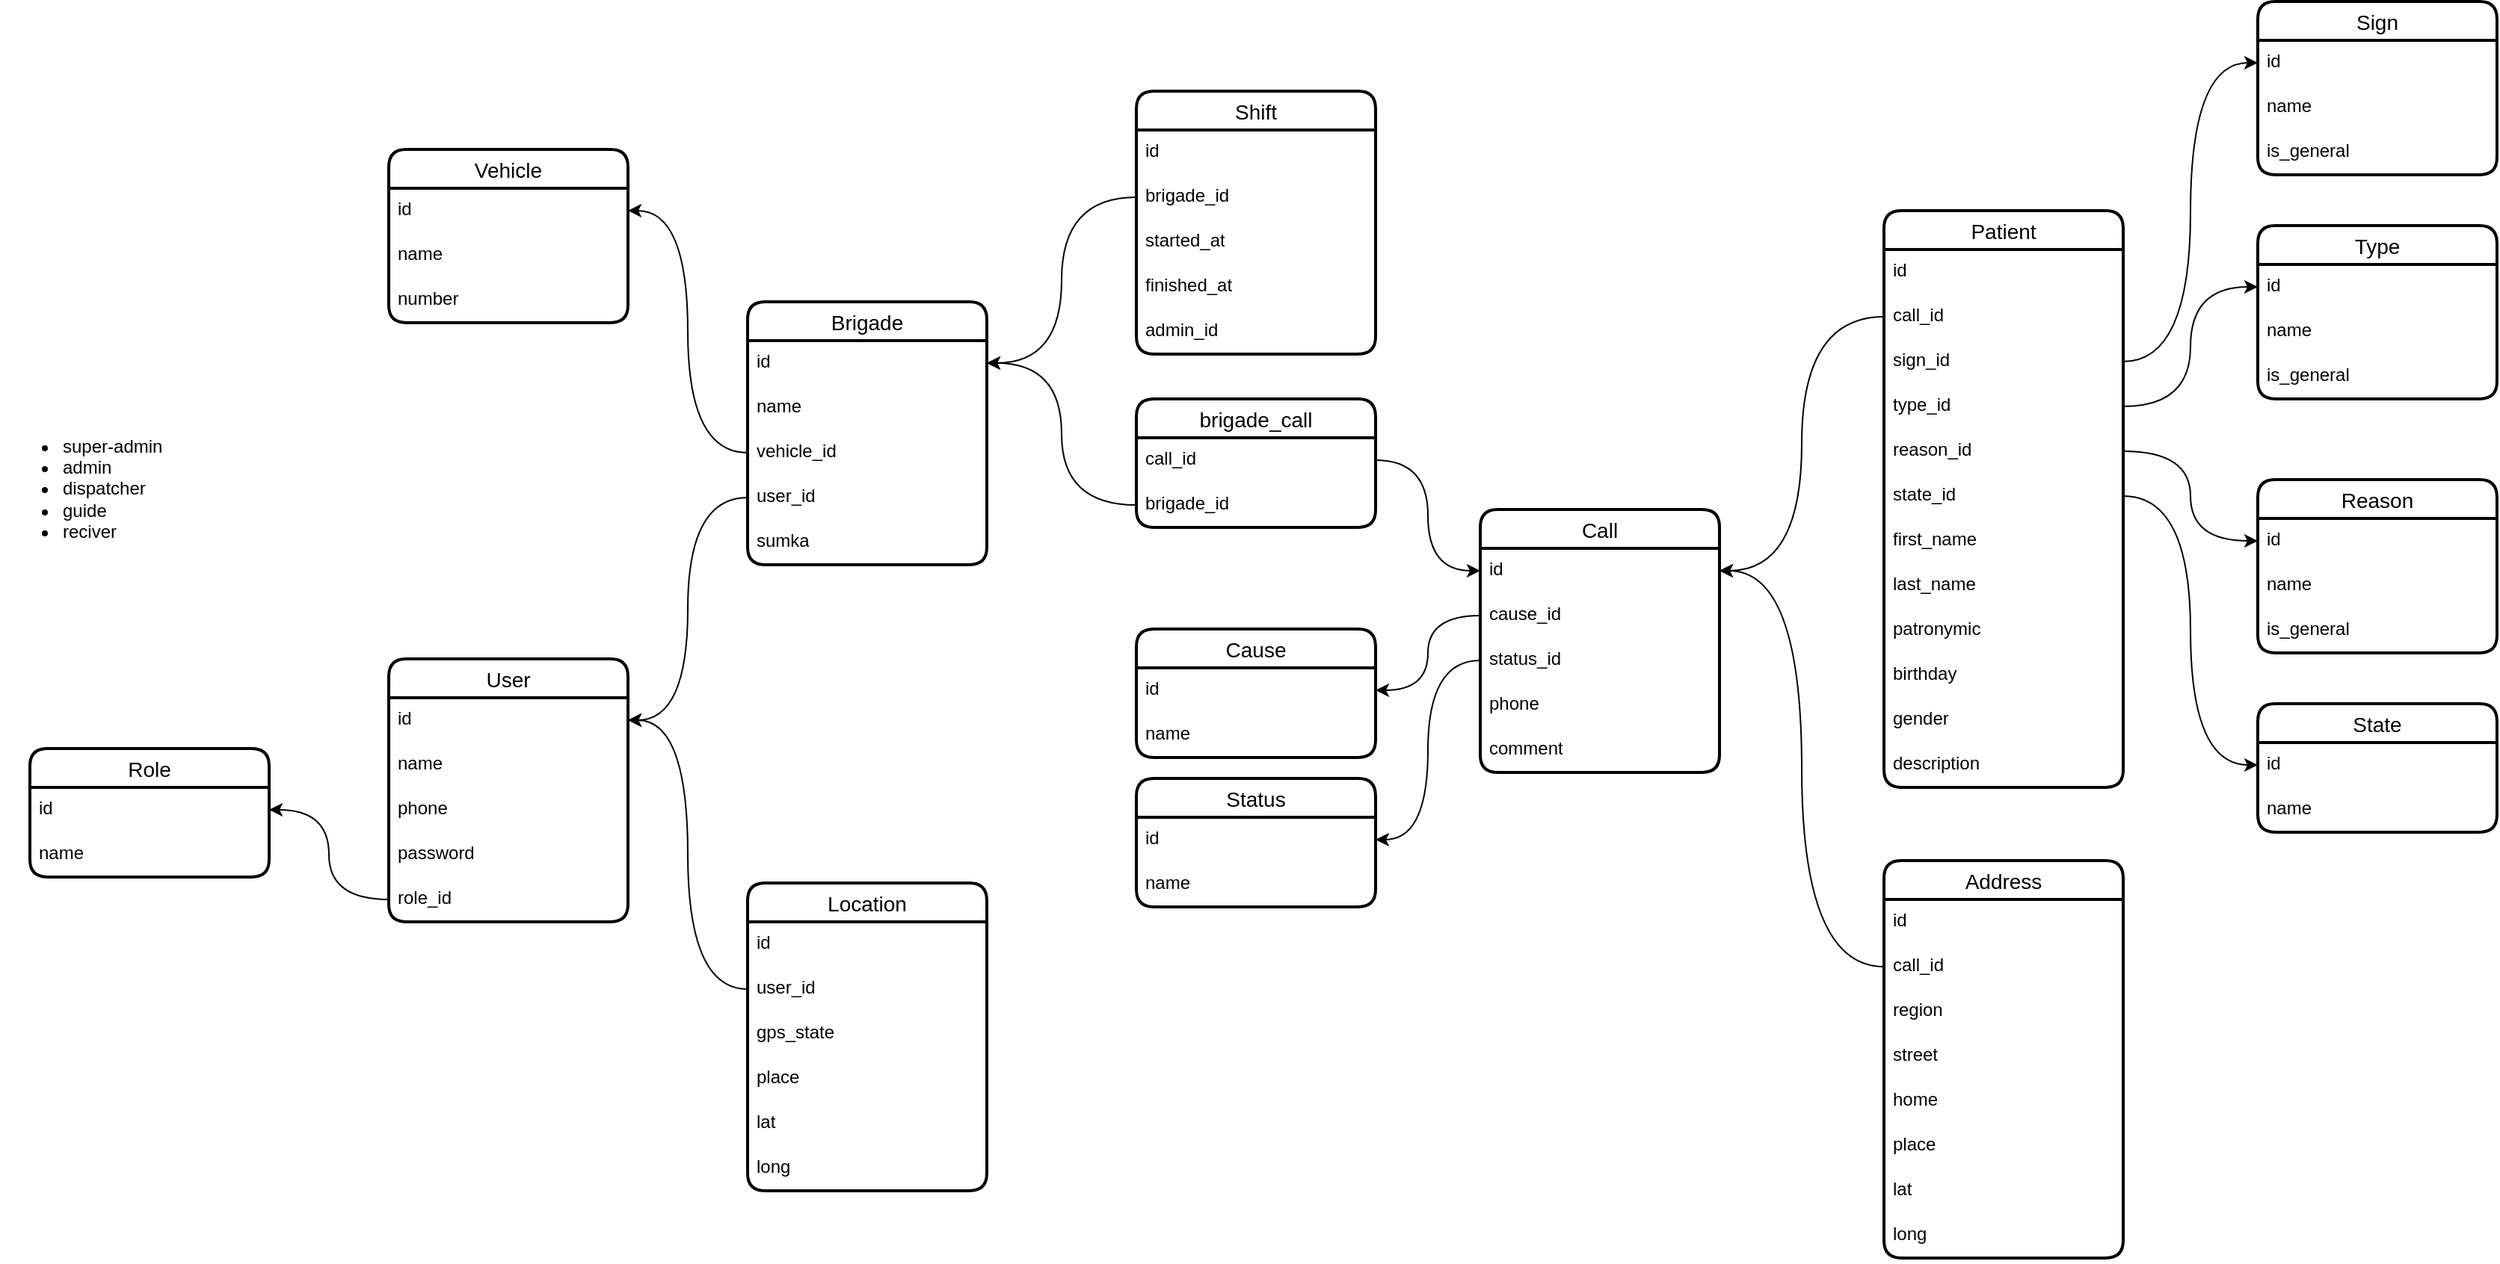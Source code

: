 <mxfile version="21.7.2" type="github">
  <diagram name="Страница — 1" id="SGLlazU0XJNtwitpSM4t">
    <mxGraphModel dx="2716" dy="-613" grid="1" gridSize="10" guides="1" tooltips="1" connect="1" arrows="1" fold="1" page="1" pageScale="1" pageWidth="827" pageHeight="1169" math="0" shadow="0">
      <root>
        <mxCell id="0" />
        <mxCell id="1" parent="0" />
        <mxCell id="8ZDZ_acQFcapdmBeT9qq-1" value="User" style="swimlane;fontStyle=0;childLayout=stackLayout;horizontal=1;startSize=26;horizontalStack=0;resizeParent=1;resizeParentMax=0;resizeLast=0;collapsible=1;marginBottom=0;align=center;fontSize=14;strokeWidth=2;rounded=1;shadow=0;glass=0;swimlaneLine=1;" parent="1" vertex="1">
          <mxGeometry x="-1010" y="1810" width="160" height="176" as="geometry" />
        </mxCell>
        <mxCell id="8ZDZ_acQFcapdmBeT9qq-2" value="id" style="text;strokeColor=none;fillColor=none;spacingLeft=4;spacingRight=4;overflow=hidden;rotatable=0;points=[[0,0.5],[1,0.5]];portConstraint=eastwest;fontSize=12;whiteSpace=wrap;html=1;" parent="8ZDZ_acQFcapdmBeT9qq-1" vertex="1">
          <mxGeometry y="26" width="160" height="30" as="geometry" />
        </mxCell>
        <mxCell id="8ZDZ_acQFcapdmBeT9qq-3" value="name" style="text;strokeColor=none;fillColor=none;spacingLeft=4;spacingRight=4;overflow=hidden;rotatable=0;points=[[0,0.5],[1,0.5]];portConstraint=eastwest;fontSize=12;whiteSpace=wrap;html=1;" parent="8ZDZ_acQFcapdmBeT9qq-1" vertex="1">
          <mxGeometry y="56" width="160" height="30" as="geometry" />
        </mxCell>
        <mxCell id="8ZDZ_acQFcapdmBeT9qq-4" value="phone" style="text;strokeColor=none;fillColor=none;spacingLeft=4;spacingRight=4;overflow=hidden;rotatable=0;points=[[0,0.5],[1,0.5]];portConstraint=eastwest;fontSize=12;whiteSpace=wrap;html=1;" parent="8ZDZ_acQFcapdmBeT9qq-1" vertex="1">
          <mxGeometry y="86" width="160" height="30" as="geometry" />
        </mxCell>
        <mxCell id="8ZDZ_acQFcapdmBeT9qq-5" value="password" style="text;strokeColor=none;fillColor=none;spacingLeft=4;spacingRight=4;overflow=hidden;rotatable=0;points=[[0,0.5],[1,0.5]];portConstraint=eastwest;fontSize=12;whiteSpace=wrap;html=1;" parent="8ZDZ_acQFcapdmBeT9qq-1" vertex="1">
          <mxGeometry y="116" width="160" height="30" as="geometry" />
        </mxCell>
        <mxCell id="8ZDZ_acQFcapdmBeT9qq-6" value="role_id" style="text;strokeColor=none;fillColor=none;spacingLeft=4;spacingRight=4;overflow=hidden;rotatable=0;points=[[0,0.5],[1,0.5]];portConstraint=eastwest;fontSize=12;whiteSpace=wrap;html=1;" parent="8ZDZ_acQFcapdmBeT9qq-1" vertex="1">
          <mxGeometry y="146" width="160" height="30" as="geometry" />
        </mxCell>
        <mxCell id="8ZDZ_acQFcapdmBeT9qq-7" value="Role" style="swimlane;fontStyle=0;childLayout=stackLayout;horizontal=1;startSize=26;horizontalStack=0;resizeParent=1;resizeParentMax=0;resizeLast=0;collapsible=1;marginBottom=0;align=center;fontSize=14;strokeWidth=2;rounded=1;shadow=0;glass=0;swimlaneLine=1;" parent="1" vertex="1">
          <mxGeometry x="-1250" y="1870" width="160" height="86" as="geometry" />
        </mxCell>
        <mxCell id="8ZDZ_acQFcapdmBeT9qq-8" value="id" style="text;strokeColor=none;fillColor=none;spacingLeft=4;spacingRight=4;overflow=hidden;rotatable=0;points=[[0,0.5],[1,0.5]];portConstraint=eastwest;fontSize=12;whiteSpace=wrap;html=1;" parent="8ZDZ_acQFcapdmBeT9qq-7" vertex="1">
          <mxGeometry y="26" width="160" height="30" as="geometry" />
        </mxCell>
        <mxCell id="8ZDZ_acQFcapdmBeT9qq-9" value="name" style="text;strokeColor=none;fillColor=none;spacingLeft=4;spacingRight=4;overflow=hidden;rotatable=0;points=[[0,0.5],[1,0.5]];portConstraint=eastwest;fontSize=12;whiteSpace=wrap;html=1;" parent="8ZDZ_acQFcapdmBeT9qq-7" vertex="1">
          <mxGeometry y="56" width="160" height="30" as="geometry" />
        </mxCell>
        <mxCell id="8ZDZ_acQFcapdmBeT9qq-10" style="edgeStyle=orthogonalEdgeStyle;rounded=0;orthogonalLoop=1;jettySize=auto;html=1;entryX=1;entryY=0.5;entryDx=0;entryDy=0;curved=1;" parent="1" source="8ZDZ_acQFcapdmBeT9qq-6" target="8ZDZ_acQFcapdmBeT9qq-8" edge="1">
          <mxGeometry relative="1" as="geometry" />
        </mxCell>
        <mxCell id="8ZDZ_acQFcapdmBeT9qq-11" value="Call" style="swimlane;fontStyle=0;childLayout=stackLayout;horizontal=1;startSize=26;horizontalStack=0;resizeParent=1;resizeParentMax=0;resizeLast=0;collapsible=1;marginBottom=0;align=center;fontSize=14;strokeWidth=2;rounded=1;shadow=0;glass=0;swimlaneLine=1;" parent="1" vertex="1">
          <mxGeometry x="-280" y="1710" width="160" height="176" as="geometry" />
        </mxCell>
        <mxCell id="8ZDZ_acQFcapdmBeT9qq-12" value="id" style="text;strokeColor=none;fillColor=none;spacingLeft=4;spacingRight=4;overflow=hidden;rotatable=0;points=[[0,0.5],[1,0.5]];portConstraint=eastwest;fontSize=12;whiteSpace=wrap;html=1;" parent="8ZDZ_acQFcapdmBeT9qq-11" vertex="1">
          <mxGeometry y="26" width="160" height="30" as="geometry" />
        </mxCell>
        <mxCell id="8ZDZ_acQFcapdmBeT9qq-16" value="cause_id" style="text;strokeColor=none;fillColor=none;spacingLeft=4;spacingRight=4;overflow=hidden;rotatable=0;points=[[0,0.5],[1,0.5]];portConstraint=eastwest;fontSize=12;whiteSpace=wrap;html=1;" parent="8ZDZ_acQFcapdmBeT9qq-11" vertex="1">
          <mxGeometry y="56" width="160" height="30" as="geometry" />
        </mxCell>
        <mxCell id="8ZDZ_acQFcapdmBeT9qq-13" value="status_id" style="text;strokeColor=none;fillColor=none;spacingLeft=4;spacingRight=4;overflow=hidden;rotatable=0;points=[[0,0.5],[1,0.5]];portConstraint=eastwest;fontSize=12;whiteSpace=wrap;html=1;" parent="8ZDZ_acQFcapdmBeT9qq-11" vertex="1">
          <mxGeometry y="86" width="160" height="30" as="geometry" />
        </mxCell>
        <mxCell id="8ZDZ_acQFcapdmBeT9qq-14" value="phone" style="text;strokeColor=none;fillColor=none;spacingLeft=4;spacingRight=4;overflow=hidden;rotatable=0;points=[[0,0.5],[1,0.5]];portConstraint=eastwest;fontSize=12;whiteSpace=wrap;html=1;" parent="8ZDZ_acQFcapdmBeT9qq-11" vertex="1">
          <mxGeometry y="116" width="160" height="30" as="geometry" />
        </mxCell>
        <mxCell id="8ZDZ_acQFcapdmBeT9qq-15" value="comment" style="text;strokeColor=none;fillColor=none;spacingLeft=4;spacingRight=4;overflow=hidden;rotatable=0;points=[[0,0.5],[1,0.5]];portConstraint=eastwest;fontSize=12;whiteSpace=wrap;html=1;" parent="8ZDZ_acQFcapdmBeT9qq-11" vertex="1">
          <mxGeometry y="146" width="160" height="30" as="geometry" />
        </mxCell>
        <mxCell id="8ZDZ_acQFcapdmBeT9qq-17" value="Cause" style="swimlane;fontStyle=0;childLayout=stackLayout;horizontal=1;startSize=26;horizontalStack=0;resizeParent=1;resizeParentMax=0;resizeLast=0;collapsible=1;marginBottom=0;align=center;fontSize=14;strokeWidth=2;rounded=1;shadow=0;glass=0;swimlaneLine=1;" parent="1" vertex="1">
          <mxGeometry x="-510" y="1790" width="160" height="86" as="geometry" />
        </mxCell>
        <mxCell id="8ZDZ_acQFcapdmBeT9qq-18" value="id" style="text;strokeColor=none;fillColor=none;spacingLeft=4;spacingRight=4;overflow=hidden;rotatable=0;points=[[0,0.5],[1,0.5]];portConstraint=eastwest;fontSize=12;whiteSpace=wrap;html=1;" parent="8ZDZ_acQFcapdmBeT9qq-17" vertex="1">
          <mxGeometry y="26" width="160" height="30" as="geometry" />
        </mxCell>
        <mxCell id="8ZDZ_acQFcapdmBeT9qq-19" value="name" style="text;strokeColor=none;fillColor=none;spacingLeft=4;spacingRight=4;overflow=hidden;rotatable=0;points=[[0,0.5],[1,0.5]];portConstraint=eastwest;fontSize=12;whiteSpace=wrap;html=1;" parent="8ZDZ_acQFcapdmBeT9qq-17" vertex="1">
          <mxGeometry y="56" width="160" height="30" as="geometry" />
        </mxCell>
        <mxCell id="8ZDZ_acQFcapdmBeT9qq-23" style="edgeStyle=orthogonalEdgeStyle;rounded=0;orthogonalLoop=1;jettySize=auto;html=1;entryX=1;entryY=0.5;entryDx=0;entryDy=0;curved=1;" parent="1" source="8ZDZ_acQFcapdmBeT9qq-16" target="8ZDZ_acQFcapdmBeT9qq-18" edge="1">
          <mxGeometry relative="1" as="geometry" />
        </mxCell>
        <mxCell id="8ZDZ_acQFcapdmBeT9qq-24" value="Patient" style="swimlane;fontStyle=0;childLayout=stackLayout;horizontal=1;startSize=26;horizontalStack=0;resizeParent=1;resizeParentMax=0;resizeLast=0;collapsible=1;marginBottom=0;align=center;fontSize=14;strokeWidth=2;rounded=1;shadow=0;glass=0;swimlaneLine=1;" parent="1" vertex="1">
          <mxGeometry x="-10" y="1510" width="160" height="386" as="geometry" />
        </mxCell>
        <mxCell id="8ZDZ_acQFcapdmBeT9qq-25" value="id" style="text;strokeColor=none;fillColor=none;spacingLeft=4;spacingRight=4;overflow=hidden;rotatable=0;points=[[0,0.5],[1,0.5]];portConstraint=eastwest;fontSize=12;whiteSpace=wrap;html=1;" parent="8ZDZ_acQFcapdmBeT9qq-24" vertex="1">
          <mxGeometry y="26" width="160" height="30" as="geometry" />
        </mxCell>
        <mxCell id="8ZDZ_acQFcapdmBeT9qq-26" value="call_id" style="text;strokeColor=none;fillColor=none;spacingLeft=4;spacingRight=4;overflow=hidden;rotatable=0;points=[[0,0.5],[1,0.5]];portConstraint=eastwest;fontSize=12;whiteSpace=wrap;html=1;" parent="8ZDZ_acQFcapdmBeT9qq-24" vertex="1">
          <mxGeometry y="56" width="160" height="30" as="geometry" />
        </mxCell>
        <mxCell id="8ZDZ_acQFcapdmBeT9qq-53" value="sign_id" style="text;strokeColor=none;fillColor=none;spacingLeft=4;spacingRight=4;overflow=hidden;rotatable=0;points=[[0,0.5],[1,0.5]];portConstraint=eastwest;fontSize=12;whiteSpace=wrap;html=1;" parent="8ZDZ_acQFcapdmBeT9qq-24" vertex="1">
          <mxGeometry y="86" width="160" height="30" as="geometry" />
        </mxCell>
        <mxCell id="8ZDZ_acQFcapdmBeT9qq-54" value="type_id" style="text;strokeColor=none;fillColor=none;spacingLeft=4;spacingRight=4;overflow=hidden;rotatable=0;points=[[0,0.5],[1,0.5]];portConstraint=eastwest;fontSize=12;whiteSpace=wrap;html=1;" parent="8ZDZ_acQFcapdmBeT9qq-24" vertex="1">
          <mxGeometry y="116" width="160" height="30" as="geometry" />
        </mxCell>
        <mxCell id="QOrAUv4INDOSFVqWjOK6-7" value="reason_id" style="text;strokeColor=none;fillColor=none;spacingLeft=4;spacingRight=4;overflow=hidden;rotatable=0;points=[[0,0.5],[1,0.5]];portConstraint=eastwest;fontSize=12;whiteSpace=wrap;html=1;" parent="8ZDZ_acQFcapdmBeT9qq-24" vertex="1">
          <mxGeometry y="146" width="160" height="30" as="geometry" />
        </mxCell>
        <mxCell id="QOrAUv4INDOSFVqWjOK6-2" value="state_id" style="text;strokeColor=none;fillColor=none;spacingLeft=4;spacingRight=4;overflow=hidden;rotatable=0;points=[[0,0.5],[1,0.5]];portConstraint=eastwest;fontSize=12;whiteSpace=wrap;html=1;" parent="8ZDZ_acQFcapdmBeT9qq-24" vertex="1">
          <mxGeometry y="176" width="160" height="30" as="geometry" />
        </mxCell>
        <mxCell id="8ZDZ_acQFcapdmBeT9qq-27" value="first_name" style="text;strokeColor=none;fillColor=none;spacingLeft=4;spacingRight=4;overflow=hidden;rotatable=0;points=[[0,0.5],[1,0.5]];portConstraint=eastwest;fontSize=12;whiteSpace=wrap;html=1;" parent="8ZDZ_acQFcapdmBeT9qq-24" vertex="1">
          <mxGeometry y="206" width="160" height="30" as="geometry" />
        </mxCell>
        <mxCell id="8ZDZ_acQFcapdmBeT9qq-28" value="last_name" style="text;strokeColor=none;fillColor=none;spacingLeft=4;spacingRight=4;overflow=hidden;rotatable=0;points=[[0,0.5],[1,0.5]];portConstraint=eastwest;fontSize=12;whiteSpace=wrap;html=1;" parent="8ZDZ_acQFcapdmBeT9qq-24" vertex="1">
          <mxGeometry y="236" width="160" height="30" as="geometry" />
        </mxCell>
        <mxCell id="8ZDZ_acQFcapdmBeT9qq-29" value="patronymic" style="text;strokeColor=none;fillColor=none;spacingLeft=4;spacingRight=4;overflow=hidden;rotatable=0;points=[[0,0.5],[1,0.5]];portConstraint=eastwest;fontSize=12;whiteSpace=wrap;html=1;" parent="8ZDZ_acQFcapdmBeT9qq-24" vertex="1">
          <mxGeometry y="266" width="160" height="30" as="geometry" />
        </mxCell>
        <mxCell id="8ZDZ_acQFcapdmBeT9qq-43" value="birthday" style="text;strokeColor=none;fillColor=none;spacingLeft=4;spacingRight=4;overflow=hidden;rotatable=0;points=[[0,0.5],[1,0.5]];portConstraint=eastwest;fontSize=12;whiteSpace=wrap;html=1;" parent="8ZDZ_acQFcapdmBeT9qq-24" vertex="1">
          <mxGeometry y="296" width="160" height="30" as="geometry" />
        </mxCell>
        <mxCell id="8ZDZ_acQFcapdmBeT9qq-44" value="gender" style="text;strokeColor=none;fillColor=none;spacingLeft=4;spacingRight=4;overflow=hidden;rotatable=0;points=[[0,0.5],[1,0.5]];portConstraint=eastwest;fontSize=12;whiteSpace=wrap;html=1;" parent="8ZDZ_acQFcapdmBeT9qq-24" vertex="1">
          <mxGeometry y="326" width="160" height="30" as="geometry" />
        </mxCell>
        <mxCell id="QOrAUv4INDOSFVqWjOK6-3" value="description" style="text;strokeColor=none;fillColor=none;spacingLeft=4;spacingRight=4;overflow=hidden;rotatable=0;points=[[0,0.5],[1,0.5]];portConstraint=eastwest;fontSize=12;whiteSpace=wrap;html=1;" parent="8ZDZ_acQFcapdmBeT9qq-24" vertex="1">
          <mxGeometry y="356" width="160" height="30" as="geometry" />
        </mxCell>
        <mxCell id="8ZDZ_acQFcapdmBeT9qq-31" value="Address" style="swimlane;fontStyle=0;childLayout=stackLayout;horizontal=1;startSize=26;horizontalStack=0;resizeParent=1;resizeParentMax=0;resizeLast=0;collapsible=1;marginBottom=0;align=center;fontSize=14;strokeWidth=2;rounded=1;shadow=0;glass=0;swimlaneLine=1;" parent="1" vertex="1">
          <mxGeometry x="-10" y="1945" width="160" height="266" as="geometry" />
        </mxCell>
        <mxCell id="8ZDZ_acQFcapdmBeT9qq-32" value="id" style="text;strokeColor=none;fillColor=none;spacingLeft=4;spacingRight=4;overflow=hidden;rotatable=0;points=[[0,0.5],[1,0.5]];portConstraint=eastwest;fontSize=12;whiteSpace=wrap;html=1;" parent="8ZDZ_acQFcapdmBeT9qq-31" vertex="1">
          <mxGeometry y="26" width="160" height="30" as="geometry" />
        </mxCell>
        <mxCell id="8ZDZ_acQFcapdmBeT9qq-33" value="call_id" style="text;strokeColor=none;fillColor=none;spacingLeft=4;spacingRight=4;overflow=hidden;rotatable=0;points=[[0,0.5],[1,0.5]];portConstraint=eastwest;fontSize=12;whiteSpace=wrap;html=1;" parent="8ZDZ_acQFcapdmBeT9qq-31" vertex="1">
          <mxGeometry y="56" width="160" height="30" as="geometry" />
        </mxCell>
        <mxCell id="8ZDZ_acQFcapdmBeT9qq-36" value="region" style="text;strokeColor=none;fillColor=none;spacingLeft=4;spacingRight=4;overflow=hidden;rotatable=0;points=[[0,0.5],[1,0.5]];portConstraint=eastwest;fontSize=12;whiteSpace=wrap;html=1;" parent="8ZDZ_acQFcapdmBeT9qq-31" vertex="1">
          <mxGeometry y="86" width="160" height="30" as="geometry" />
        </mxCell>
        <mxCell id="8ZDZ_acQFcapdmBeT9qq-34" value="street" style="text;strokeColor=none;fillColor=none;spacingLeft=4;spacingRight=4;overflow=hidden;rotatable=0;points=[[0,0.5],[1,0.5]];portConstraint=eastwest;fontSize=12;whiteSpace=wrap;html=1;" parent="8ZDZ_acQFcapdmBeT9qq-31" vertex="1">
          <mxGeometry y="116" width="160" height="30" as="geometry" />
        </mxCell>
        <mxCell id="8ZDZ_acQFcapdmBeT9qq-35" value="home" style="text;strokeColor=none;fillColor=none;spacingLeft=4;spacingRight=4;overflow=hidden;rotatable=0;points=[[0,0.5],[1,0.5]];portConstraint=eastwest;fontSize=12;whiteSpace=wrap;html=1;" parent="8ZDZ_acQFcapdmBeT9qq-31" vertex="1">
          <mxGeometry y="146" width="160" height="30" as="geometry" />
        </mxCell>
        <mxCell id="Eao0XHLRb_LpuE8cEpSu-6" value="place" style="text;strokeColor=none;fillColor=none;spacingLeft=4;spacingRight=4;overflow=hidden;rotatable=0;points=[[0,0.5],[1,0.5]];portConstraint=eastwest;fontSize=12;whiteSpace=wrap;html=1;" vertex="1" parent="8ZDZ_acQFcapdmBeT9qq-31">
          <mxGeometry y="176" width="160" height="30" as="geometry" />
        </mxCell>
        <mxCell id="Eao0XHLRb_LpuE8cEpSu-4" value="lat" style="text;strokeColor=none;fillColor=none;spacingLeft=4;spacingRight=4;overflow=hidden;rotatable=0;points=[[0,0.5],[1,0.5]];portConstraint=eastwest;fontSize=12;whiteSpace=wrap;html=1;" vertex="1" parent="8ZDZ_acQFcapdmBeT9qq-31">
          <mxGeometry y="206" width="160" height="30" as="geometry" />
        </mxCell>
        <mxCell id="Eao0XHLRb_LpuE8cEpSu-5" value="long" style="text;strokeColor=none;fillColor=none;spacingLeft=4;spacingRight=4;overflow=hidden;rotatable=0;points=[[0,0.5],[1,0.5]];portConstraint=eastwest;fontSize=12;whiteSpace=wrap;html=1;" vertex="1" parent="8ZDZ_acQFcapdmBeT9qq-31">
          <mxGeometry y="236" width="160" height="30" as="geometry" />
        </mxCell>
        <mxCell id="8ZDZ_acQFcapdmBeT9qq-39" value="Status" style="swimlane;fontStyle=0;childLayout=stackLayout;horizontal=1;startSize=26;horizontalStack=0;resizeParent=1;resizeParentMax=0;resizeLast=0;collapsible=1;marginBottom=0;align=center;fontSize=14;strokeWidth=2;rounded=1;shadow=0;glass=0;swimlaneLine=1;" parent="1" vertex="1">
          <mxGeometry x="-510" y="1890" width="160" height="86" as="geometry" />
        </mxCell>
        <mxCell id="8ZDZ_acQFcapdmBeT9qq-40" value="id" style="text;strokeColor=none;fillColor=none;spacingLeft=4;spacingRight=4;overflow=hidden;rotatable=0;points=[[0,0.5],[1,0.5]];portConstraint=eastwest;fontSize=12;whiteSpace=wrap;html=1;" parent="8ZDZ_acQFcapdmBeT9qq-39" vertex="1">
          <mxGeometry y="26" width="160" height="30" as="geometry" />
        </mxCell>
        <mxCell id="8ZDZ_acQFcapdmBeT9qq-41" value="name" style="text;strokeColor=none;fillColor=none;spacingLeft=4;spacingRight=4;overflow=hidden;rotatable=0;points=[[0,0.5],[1,0.5]];portConstraint=eastwest;fontSize=12;whiteSpace=wrap;html=1;" parent="8ZDZ_acQFcapdmBeT9qq-39" vertex="1">
          <mxGeometry y="56" width="160" height="30" as="geometry" />
        </mxCell>
        <mxCell id="8ZDZ_acQFcapdmBeT9qq-42" style="edgeStyle=orthogonalEdgeStyle;rounded=0;orthogonalLoop=1;jettySize=auto;html=1;entryX=1;entryY=0.5;entryDx=0;entryDy=0;curved=1;" parent="1" source="8ZDZ_acQFcapdmBeT9qq-13" target="8ZDZ_acQFcapdmBeT9qq-40" edge="1">
          <mxGeometry relative="1" as="geometry" />
        </mxCell>
        <mxCell id="8ZDZ_acQFcapdmBeT9qq-45" style="edgeStyle=orthogonalEdgeStyle;rounded=0;orthogonalLoop=1;jettySize=auto;html=1;entryX=1;entryY=0.5;entryDx=0;entryDy=0;curved=1;" parent="1" source="8ZDZ_acQFcapdmBeT9qq-26" target="8ZDZ_acQFcapdmBeT9qq-12" edge="1">
          <mxGeometry relative="1" as="geometry" />
        </mxCell>
        <mxCell id="8ZDZ_acQFcapdmBeT9qq-46" style="edgeStyle=orthogonalEdgeStyle;rounded=0;orthogonalLoop=1;jettySize=auto;html=1;entryX=1;entryY=0.5;entryDx=0;entryDy=0;curved=1;" parent="1" source="8ZDZ_acQFcapdmBeT9qq-33" target="8ZDZ_acQFcapdmBeT9qq-12" edge="1">
          <mxGeometry relative="1" as="geometry" />
        </mxCell>
        <mxCell id="8ZDZ_acQFcapdmBeT9qq-47" value="Sign" style="swimlane;fontStyle=0;childLayout=stackLayout;horizontal=1;startSize=26;horizontalStack=0;resizeParent=1;resizeParentMax=0;resizeLast=0;collapsible=1;marginBottom=0;align=center;fontSize=14;strokeWidth=2;rounded=1;shadow=0;glass=0;swimlaneLine=1;" parent="1" vertex="1">
          <mxGeometry x="240" y="1370" width="160" height="116" as="geometry" />
        </mxCell>
        <mxCell id="8ZDZ_acQFcapdmBeT9qq-48" value="id" style="text;strokeColor=none;fillColor=none;spacingLeft=4;spacingRight=4;overflow=hidden;rotatable=0;points=[[0,0.5],[1,0.5]];portConstraint=eastwest;fontSize=12;whiteSpace=wrap;html=1;" parent="8ZDZ_acQFcapdmBeT9qq-47" vertex="1">
          <mxGeometry y="26" width="160" height="30" as="geometry" />
        </mxCell>
        <mxCell id="8ZDZ_acQFcapdmBeT9qq-49" value="name" style="text;strokeColor=none;fillColor=none;spacingLeft=4;spacingRight=4;overflow=hidden;rotatable=0;points=[[0,0.5],[1,0.5]];portConstraint=eastwest;fontSize=12;whiteSpace=wrap;html=1;" parent="8ZDZ_acQFcapdmBeT9qq-47" vertex="1">
          <mxGeometry y="56" width="160" height="30" as="geometry" />
        </mxCell>
        <mxCell id="QOrAUv4INDOSFVqWjOK6-9" value="is_general" style="text;strokeColor=none;fillColor=none;spacingLeft=4;spacingRight=4;overflow=hidden;rotatable=0;points=[[0,0.5],[1,0.5]];portConstraint=eastwest;fontSize=12;whiteSpace=wrap;html=1;" parent="8ZDZ_acQFcapdmBeT9qq-47" vertex="1">
          <mxGeometry y="86" width="160" height="30" as="geometry" />
        </mxCell>
        <mxCell id="8ZDZ_acQFcapdmBeT9qq-50" value="Type" style="swimlane;fontStyle=0;childLayout=stackLayout;horizontal=1;startSize=26;horizontalStack=0;resizeParent=1;resizeParentMax=0;resizeLast=0;collapsible=1;marginBottom=0;align=center;fontSize=14;strokeWidth=2;rounded=1;shadow=0;glass=0;swimlaneLine=1;" parent="1" vertex="1">
          <mxGeometry x="240" y="1520" width="160" height="116" as="geometry" />
        </mxCell>
        <mxCell id="8ZDZ_acQFcapdmBeT9qq-51" value="id" style="text;strokeColor=none;fillColor=none;spacingLeft=4;spacingRight=4;overflow=hidden;rotatable=0;points=[[0,0.5],[1,0.5]];portConstraint=eastwest;fontSize=12;whiteSpace=wrap;html=1;" parent="8ZDZ_acQFcapdmBeT9qq-50" vertex="1">
          <mxGeometry y="26" width="160" height="30" as="geometry" />
        </mxCell>
        <mxCell id="8ZDZ_acQFcapdmBeT9qq-52" value="name" style="text;strokeColor=none;fillColor=none;spacingLeft=4;spacingRight=4;overflow=hidden;rotatable=0;points=[[0,0.5],[1,0.5]];portConstraint=eastwest;fontSize=12;whiteSpace=wrap;html=1;" parent="8ZDZ_acQFcapdmBeT9qq-50" vertex="1">
          <mxGeometry y="56" width="160" height="30" as="geometry" />
        </mxCell>
        <mxCell id="QOrAUv4INDOSFVqWjOK6-10" value="is_general" style="text;strokeColor=none;fillColor=none;spacingLeft=4;spacingRight=4;overflow=hidden;rotatable=0;points=[[0,0.5],[1,0.5]];portConstraint=eastwest;fontSize=12;whiteSpace=wrap;html=1;" parent="8ZDZ_acQFcapdmBeT9qq-50" vertex="1">
          <mxGeometry y="86" width="160" height="30" as="geometry" />
        </mxCell>
        <mxCell id="8ZDZ_acQFcapdmBeT9qq-55" style="edgeStyle=orthogonalEdgeStyle;rounded=0;orthogonalLoop=1;jettySize=auto;html=1;entryX=0;entryY=0.5;entryDx=0;entryDy=0;curved=1;" parent="1" source="8ZDZ_acQFcapdmBeT9qq-53" target="8ZDZ_acQFcapdmBeT9qq-48" edge="1">
          <mxGeometry relative="1" as="geometry" />
        </mxCell>
        <mxCell id="8ZDZ_acQFcapdmBeT9qq-56" style="edgeStyle=orthogonalEdgeStyle;rounded=0;orthogonalLoop=1;jettySize=auto;html=1;entryX=0;entryY=0.5;entryDx=0;entryDy=0;curved=1;" parent="1" source="8ZDZ_acQFcapdmBeT9qq-54" target="8ZDZ_acQFcapdmBeT9qq-51" edge="1">
          <mxGeometry relative="1" as="geometry" />
        </mxCell>
        <mxCell id="QOrAUv4INDOSFVqWjOK6-1" value="&lt;ul&gt;&lt;li&gt;super-admin&lt;/li&gt;&lt;li&gt;admin&lt;/li&gt;&lt;li&gt;dispatcher&lt;/li&gt;&lt;li&gt;guide&lt;/li&gt;&lt;li&gt;reciver&lt;/li&gt;&lt;/ul&gt;" style="text;strokeColor=none;fillColor=none;html=1;whiteSpace=wrap;verticalAlign=middle;overflow=hidden;" parent="1" vertex="1">
          <mxGeometry x="-1270" y="1636" width="233" height="120" as="geometry" />
        </mxCell>
        <mxCell id="QOrAUv4INDOSFVqWjOK6-4" value="Reason" style="swimlane;fontStyle=0;childLayout=stackLayout;horizontal=1;startSize=26;horizontalStack=0;resizeParent=1;resizeParentMax=0;resizeLast=0;collapsible=1;marginBottom=0;align=center;fontSize=14;strokeWidth=2;rounded=1;shadow=0;glass=0;swimlaneLine=1;" parent="1" vertex="1">
          <mxGeometry x="240" y="1690" width="160" height="116" as="geometry" />
        </mxCell>
        <mxCell id="QOrAUv4INDOSFVqWjOK6-5" value="id" style="text;strokeColor=none;fillColor=none;spacingLeft=4;spacingRight=4;overflow=hidden;rotatable=0;points=[[0,0.5],[1,0.5]];portConstraint=eastwest;fontSize=12;whiteSpace=wrap;html=1;" parent="QOrAUv4INDOSFVqWjOK6-4" vertex="1">
          <mxGeometry y="26" width="160" height="30" as="geometry" />
        </mxCell>
        <mxCell id="QOrAUv4INDOSFVqWjOK6-6" value="name" style="text;strokeColor=none;fillColor=none;spacingLeft=4;spacingRight=4;overflow=hidden;rotatable=0;points=[[0,0.5],[1,0.5]];portConstraint=eastwest;fontSize=12;whiteSpace=wrap;html=1;" parent="QOrAUv4INDOSFVqWjOK6-4" vertex="1">
          <mxGeometry y="56" width="160" height="30" as="geometry" />
        </mxCell>
        <mxCell id="QOrAUv4INDOSFVqWjOK6-11" value="is_general" style="text;strokeColor=none;fillColor=none;spacingLeft=4;spacingRight=4;overflow=hidden;rotatable=0;points=[[0,0.5],[1,0.5]];portConstraint=eastwest;fontSize=12;whiteSpace=wrap;html=1;" parent="QOrAUv4INDOSFVqWjOK6-4" vertex="1">
          <mxGeometry y="86" width="160" height="30" as="geometry" />
        </mxCell>
        <mxCell id="QOrAUv4INDOSFVqWjOK6-8" style="edgeStyle=orthogonalEdgeStyle;rounded=0;orthogonalLoop=1;jettySize=auto;html=1;entryX=0;entryY=0.5;entryDx=0;entryDy=0;curved=1;" parent="1" source="QOrAUv4INDOSFVqWjOK6-7" target="QOrAUv4INDOSFVqWjOK6-5" edge="1">
          <mxGeometry relative="1" as="geometry" />
        </mxCell>
        <mxCell id="QOrAUv4INDOSFVqWjOK6-12" value="State" style="swimlane;fontStyle=0;childLayout=stackLayout;horizontal=1;startSize=26;horizontalStack=0;resizeParent=1;resizeParentMax=0;resizeLast=0;collapsible=1;marginBottom=0;align=center;fontSize=14;strokeWidth=2;rounded=1;shadow=0;glass=0;swimlaneLine=1;" parent="1" vertex="1">
          <mxGeometry x="240" y="1840" width="160" height="86" as="geometry" />
        </mxCell>
        <mxCell id="QOrAUv4INDOSFVqWjOK6-13" value="id" style="text;strokeColor=none;fillColor=none;spacingLeft=4;spacingRight=4;overflow=hidden;rotatable=0;points=[[0,0.5],[1,0.5]];portConstraint=eastwest;fontSize=12;whiteSpace=wrap;html=1;" parent="QOrAUv4INDOSFVqWjOK6-12" vertex="1">
          <mxGeometry y="26" width="160" height="30" as="geometry" />
        </mxCell>
        <mxCell id="QOrAUv4INDOSFVqWjOK6-14" value="name" style="text;strokeColor=none;fillColor=none;spacingLeft=4;spacingRight=4;overflow=hidden;rotatable=0;points=[[0,0.5],[1,0.5]];portConstraint=eastwest;fontSize=12;whiteSpace=wrap;html=1;" parent="QOrAUv4INDOSFVqWjOK6-12" vertex="1">
          <mxGeometry y="56" width="160" height="30" as="geometry" />
        </mxCell>
        <mxCell id="QOrAUv4INDOSFVqWjOK6-16" style="edgeStyle=orthogonalEdgeStyle;rounded=0;orthogonalLoop=1;jettySize=auto;html=1;entryX=0;entryY=0.5;entryDx=0;entryDy=0;curved=1;" parent="1" source="QOrAUv4INDOSFVqWjOK6-2" target="QOrAUv4INDOSFVqWjOK6-13" edge="1">
          <mxGeometry relative="1" as="geometry" />
        </mxCell>
        <mxCell id="QOrAUv4INDOSFVqWjOK6-17" value="brigade_call" style="swimlane;fontStyle=0;childLayout=stackLayout;horizontal=1;startSize=26;horizontalStack=0;resizeParent=1;resizeParentMax=0;resizeLast=0;collapsible=1;marginBottom=0;align=center;fontSize=14;strokeWidth=2;rounded=1;shadow=0;glass=0;swimlaneLine=1;" parent="1" vertex="1">
          <mxGeometry x="-510" y="1636" width="160" height="86" as="geometry" />
        </mxCell>
        <mxCell id="QOrAUv4INDOSFVqWjOK6-18" value="call_id" style="text;strokeColor=none;fillColor=none;spacingLeft=4;spacingRight=4;overflow=hidden;rotatable=0;points=[[0,0.5],[1,0.5]];portConstraint=eastwest;fontSize=12;whiteSpace=wrap;html=1;" parent="QOrAUv4INDOSFVqWjOK6-17" vertex="1">
          <mxGeometry y="26" width="160" height="30" as="geometry" />
        </mxCell>
        <mxCell id="QOrAUv4INDOSFVqWjOK6-19" value="brigade_id" style="text;strokeColor=none;fillColor=none;spacingLeft=4;spacingRight=4;overflow=hidden;rotatable=0;points=[[0,0.5],[1,0.5]];portConstraint=eastwest;fontSize=12;whiteSpace=wrap;html=1;" parent="QOrAUv4INDOSFVqWjOK6-17" vertex="1">
          <mxGeometry y="56" width="160" height="30" as="geometry" />
        </mxCell>
        <mxCell id="QOrAUv4INDOSFVqWjOK6-21" style="edgeStyle=orthogonalEdgeStyle;rounded=0;orthogonalLoop=1;jettySize=auto;html=1;entryX=0;entryY=0.5;entryDx=0;entryDy=0;curved=1;" parent="1" source="QOrAUv4INDOSFVqWjOK6-18" target="8ZDZ_acQFcapdmBeT9qq-12" edge="1">
          <mxGeometry relative="1" as="geometry" />
        </mxCell>
        <mxCell id="QOrAUv4INDOSFVqWjOK6-22" value="Brigade" style="swimlane;fontStyle=0;childLayout=stackLayout;horizontal=1;startSize=26;horizontalStack=0;resizeParent=1;resizeParentMax=0;resizeLast=0;collapsible=1;marginBottom=0;align=center;fontSize=14;strokeWidth=2;rounded=1;shadow=0;glass=0;swimlaneLine=1;" parent="1" vertex="1">
          <mxGeometry x="-770" y="1571" width="160" height="176" as="geometry" />
        </mxCell>
        <mxCell id="QOrAUv4INDOSFVqWjOK6-23" value="id" style="text;strokeColor=none;fillColor=none;spacingLeft=4;spacingRight=4;overflow=hidden;rotatable=0;points=[[0,0.5],[1,0.5]];portConstraint=eastwest;fontSize=12;whiteSpace=wrap;html=1;" parent="QOrAUv4INDOSFVqWjOK6-22" vertex="1">
          <mxGeometry y="26" width="160" height="30" as="geometry" />
        </mxCell>
        <mxCell id="QOrAUv4INDOSFVqWjOK6-24" value="name" style="text;strokeColor=none;fillColor=none;spacingLeft=4;spacingRight=4;overflow=hidden;rotatable=0;points=[[0,0.5],[1,0.5]];portConstraint=eastwest;fontSize=12;whiteSpace=wrap;html=1;" parent="QOrAUv4INDOSFVqWjOK6-22" vertex="1">
          <mxGeometry y="56" width="160" height="30" as="geometry" />
        </mxCell>
        <mxCell id="QOrAUv4INDOSFVqWjOK6-30" value="vehicle_id" style="text;strokeColor=none;fillColor=none;spacingLeft=4;spacingRight=4;overflow=hidden;rotatable=0;points=[[0,0.5],[1,0.5]];portConstraint=eastwest;fontSize=12;whiteSpace=wrap;html=1;" parent="QOrAUv4INDOSFVqWjOK6-22" vertex="1">
          <mxGeometry y="86" width="160" height="30" as="geometry" />
        </mxCell>
        <mxCell id="QOrAUv4INDOSFVqWjOK6-37" value="user_id" style="text;strokeColor=none;fillColor=none;spacingLeft=4;spacingRight=4;overflow=hidden;rotatable=0;points=[[0,0.5],[1,0.5]];portConstraint=eastwest;fontSize=12;whiteSpace=wrap;html=1;" parent="QOrAUv4INDOSFVqWjOK6-22" vertex="1">
          <mxGeometry y="116" width="160" height="30" as="geometry" />
        </mxCell>
        <mxCell id="QOrAUv4INDOSFVqWjOK6-32" value="sumka" style="text;strokeColor=none;fillColor=none;spacingLeft=4;spacingRight=4;overflow=hidden;rotatable=0;points=[[0,0.5],[1,0.5]];portConstraint=eastwest;fontSize=12;whiteSpace=wrap;html=1;" parent="QOrAUv4INDOSFVqWjOK6-22" vertex="1">
          <mxGeometry y="146" width="160" height="30" as="geometry" />
        </mxCell>
        <mxCell id="QOrAUv4INDOSFVqWjOK6-25" value="Vehicle" style="swimlane;fontStyle=0;childLayout=stackLayout;horizontal=1;startSize=26;horizontalStack=0;resizeParent=1;resizeParentMax=0;resizeLast=0;collapsible=1;marginBottom=0;align=center;fontSize=14;strokeWidth=2;rounded=1;shadow=0;glass=0;swimlaneLine=1;" parent="1" vertex="1">
          <mxGeometry x="-1010" y="1469" width="160" height="116" as="geometry" />
        </mxCell>
        <mxCell id="QOrAUv4INDOSFVqWjOK6-26" value="id" style="text;strokeColor=none;fillColor=none;spacingLeft=4;spacingRight=4;overflow=hidden;rotatable=0;points=[[0,0.5],[1,0.5]];portConstraint=eastwest;fontSize=12;whiteSpace=wrap;html=1;" parent="QOrAUv4INDOSFVqWjOK6-25" vertex="1">
          <mxGeometry y="26" width="160" height="30" as="geometry" />
        </mxCell>
        <mxCell id="QOrAUv4INDOSFVqWjOK6-27" value="name" style="text;strokeColor=none;fillColor=none;spacingLeft=4;spacingRight=4;overflow=hidden;rotatable=0;points=[[0,0.5],[1,0.5]];portConstraint=eastwest;fontSize=12;whiteSpace=wrap;html=1;" parent="QOrAUv4INDOSFVqWjOK6-25" vertex="1">
          <mxGeometry y="56" width="160" height="30" as="geometry" />
        </mxCell>
        <mxCell id="QOrAUv4INDOSFVqWjOK6-28" value="number" style="text;strokeColor=none;fillColor=none;spacingLeft=4;spacingRight=4;overflow=hidden;rotatable=0;points=[[0,0.5],[1,0.5]];portConstraint=eastwest;fontSize=12;whiteSpace=wrap;html=1;" parent="QOrAUv4INDOSFVqWjOK6-25" vertex="1">
          <mxGeometry y="86" width="160" height="30" as="geometry" />
        </mxCell>
        <mxCell id="QOrAUv4INDOSFVqWjOK6-31" style="edgeStyle=orthogonalEdgeStyle;rounded=0;orthogonalLoop=1;jettySize=auto;html=1;entryX=1;entryY=0.5;entryDx=0;entryDy=0;curved=1;" parent="1" source="QOrAUv4INDOSFVqWjOK6-30" target="QOrAUv4INDOSFVqWjOK6-26" edge="1">
          <mxGeometry relative="1" as="geometry" />
        </mxCell>
        <mxCell id="QOrAUv4INDOSFVqWjOK6-39" style="edgeStyle=orthogonalEdgeStyle;rounded=0;orthogonalLoop=1;jettySize=auto;html=1;entryX=1;entryY=0.5;entryDx=0;entryDy=0;curved=1;" parent="1" source="QOrAUv4INDOSFVqWjOK6-37" target="8ZDZ_acQFcapdmBeT9qq-2" edge="1">
          <mxGeometry relative="1" as="geometry" />
        </mxCell>
        <mxCell id="QOrAUv4INDOSFVqWjOK6-40" style="edgeStyle=orthogonalEdgeStyle;rounded=0;orthogonalLoop=1;jettySize=auto;html=1;entryX=1;entryY=0.5;entryDx=0;entryDy=0;curved=1;" parent="1" source="QOrAUv4INDOSFVqWjOK6-19" target="QOrAUv4INDOSFVqWjOK6-23" edge="1">
          <mxGeometry relative="1" as="geometry" />
        </mxCell>
        <mxCell id="Hy_xYmm3JxzFENEfSAo2-1" value="Location" style="swimlane;fontStyle=0;childLayout=stackLayout;horizontal=1;startSize=26;horizontalStack=0;resizeParent=1;resizeParentMax=0;resizeLast=0;collapsible=1;marginBottom=0;align=center;fontSize=14;strokeWidth=2;rounded=1;shadow=0;glass=0;swimlaneLine=1;" parent="1" vertex="1">
          <mxGeometry x="-770" y="1960" width="160" height="206" as="geometry" />
        </mxCell>
        <mxCell id="Hy_xYmm3JxzFENEfSAo2-2" value="id" style="text;strokeColor=none;fillColor=none;spacingLeft=4;spacingRight=4;overflow=hidden;rotatable=0;points=[[0,0.5],[1,0.5]];portConstraint=eastwest;fontSize=12;whiteSpace=wrap;html=1;" parent="Hy_xYmm3JxzFENEfSAo2-1" vertex="1">
          <mxGeometry y="26" width="160" height="30" as="geometry" />
        </mxCell>
        <mxCell id="Hy_xYmm3JxzFENEfSAo2-3" value="user_id" style="text;strokeColor=none;fillColor=none;spacingLeft=4;spacingRight=4;overflow=hidden;rotatable=0;points=[[0,0.5],[1,0.5]];portConstraint=eastwest;fontSize=12;whiteSpace=wrap;html=1;" parent="Hy_xYmm3JxzFENEfSAo2-1" vertex="1">
          <mxGeometry y="56" width="160" height="30" as="geometry" />
        </mxCell>
        <mxCell id="Eao0XHLRb_LpuE8cEpSu-7" value="gps_state" style="text;strokeColor=none;fillColor=none;spacingLeft=4;spacingRight=4;overflow=hidden;rotatable=0;points=[[0,0.5],[1,0.5]];portConstraint=eastwest;fontSize=12;whiteSpace=wrap;html=1;" vertex="1" parent="Hy_xYmm3JxzFENEfSAo2-1">
          <mxGeometry y="86" width="160" height="30" as="geometry" />
        </mxCell>
        <mxCell id="Eao0XHLRb_LpuE8cEpSu-3" value="place" style="text;strokeColor=none;fillColor=none;spacingLeft=4;spacingRight=4;overflow=hidden;rotatable=0;points=[[0,0.5],[1,0.5]];portConstraint=eastwest;fontSize=12;whiteSpace=wrap;html=1;" vertex="1" parent="Hy_xYmm3JxzFENEfSAo2-1">
          <mxGeometry y="116" width="160" height="30" as="geometry" />
        </mxCell>
        <mxCell id="Hy_xYmm3JxzFENEfSAo2-4" value="lat" style="text;strokeColor=none;fillColor=none;spacingLeft=4;spacingRight=4;overflow=hidden;rotatable=0;points=[[0,0.5],[1,0.5]];portConstraint=eastwest;fontSize=12;whiteSpace=wrap;html=1;" parent="Hy_xYmm3JxzFENEfSAo2-1" vertex="1">
          <mxGeometry y="146" width="160" height="30" as="geometry" />
        </mxCell>
        <mxCell id="Hy_xYmm3JxzFENEfSAo2-5" value="long" style="text;strokeColor=none;fillColor=none;spacingLeft=4;spacingRight=4;overflow=hidden;rotatable=0;points=[[0,0.5],[1,0.5]];portConstraint=eastwest;fontSize=12;whiteSpace=wrap;html=1;" parent="Hy_xYmm3JxzFENEfSAo2-1" vertex="1">
          <mxGeometry y="176" width="160" height="30" as="geometry" />
        </mxCell>
        <mxCell id="Hy_xYmm3JxzFENEfSAo2-6" style="edgeStyle=orthogonalEdgeStyle;rounded=0;orthogonalLoop=1;jettySize=auto;html=1;entryX=1;entryY=0.5;entryDx=0;entryDy=0;curved=1;" parent="1" source="Hy_xYmm3JxzFENEfSAo2-3" target="8ZDZ_acQFcapdmBeT9qq-2" edge="1">
          <mxGeometry relative="1" as="geometry" />
        </mxCell>
        <mxCell id="Hy_xYmm3JxzFENEfSAo2-13" value="Shift" style="swimlane;fontStyle=0;childLayout=stackLayout;horizontal=1;startSize=26;horizontalStack=0;resizeParent=1;resizeParentMax=0;resizeLast=0;collapsible=1;marginBottom=0;align=center;fontSize=14;strokeWidth=2;rounded=1;shadow=0;glass=0;swimlaneLine=1;" parent="1" vertex="1">
          <mxGeometry x="-510" y="1430" width="160" height="176" as="geometry" />
        </mxCell>
        <mxCell id="Hy_xYmm3JxzFENEfSAo2-14" value="id" style="text;strokeColor=none;fillColor=none;spacingLeft=4;spacingRight=4;overflow=hidden;rotatable=0;points=[[0,0.5],[1,0.5]];portConstraint=eastwest;fontSize=12;whiteSpace=wrap;html=1;" parent="Hy_xYmm3JxzFENEfSAo2-13" vertex="1">
          <mxGeometry y="26" width="160" height="30" as="geometry" />
        </mxCell>
        <mxCell id="Hy_xYmm3JxzFENEfSAo2-15" value="brigade_id" style="text;strokeColor=none;fillColor=none;spacingLeft=4;spacingRight=4;overflow=hidden;rotatable=0;points=[[0,0.5],[1,0.5]];portConstraint=eastwest;fontSize=12;whiteSpace=wrap;html=1;" parent="Hy_xYmm3JxzFENEfSAo2-13" vertex="1">
          <mxGeometry y="56" width="160" height="30" as="geometry" />
        </mxCell>
        <mxCell id="Hy_xYmm3JxzFENEfSAo2-16" value="started_at" style="text;strokeColor=none;fillColor=none;spacingLeft=4;spacingRight=4;overflow=hidden;rotatable=0;points=[[0,0.5],[1,0.5]];portConstraint=eastwest;fontSize=12;whiteSpace=wrap;html=1;" parent="Hy_xYmm3JxzFENEfSAo2-13" vertex="1">
          <mxGeometry y="86" width="160" height="30" as="geometry" />
        </mxCell>
        <mxCell id="Hy_xYmm3JxzFENEfSAo2-17" value="finished_at" style="text;strokeColor=none;fillColor=none;spacingLeft=4;spacingRight=4;overflow=hidden;rotatable=0;points=[[0,0.5],[1,0.5]];portConstraint=eastwest;fontSize=12;whiteSpace=wrap;html=1;" parent="Hy_xYmm3JxzFENEfSAo2-13" vertex="1">
          <mxGeometry y="116" width="160" height="30" as="geometry" />
        </mxCell>
        <mxCell id="Eao0XHLRb_LpuE8cEpSu-2" value="admin_id" style="text;strokeColor=none;fillColor=none;spacingLeft=4;spacingRight=4;overflow=hidden;rotatable=0;points=[[0,0.5],[1,0.5]];portConstraint=eastwest;fontSize=12;whiteSpace=wrap;html=1;" vertex="1" parent="Hy_xYmm3JxzFENEfSAo2-13">
          <mxGeometry y="146" width="160" height="30" as="geometry" />
        </mxCell>
        <mxCell id="Hy_xYmm3JxzFENEfSAo2-18" style="edgeStyle=orthogonalEdgeStyle;rounded=0;orthogonalLoop=1;jettySize=auto;html=1;entryX=1;entryY=0.5;entryDx=0;entryDy=0;curved=1;" parent="1" source="Hy_xYmm3JxzFENEfSAo2-15" target="QOrAUv4INDOSFVqWjOK6-23" edge="1">
          <mxGeometry relative="1" as="geometry" />
        </mxCell>
      </root>
    </mxGraphModel>
  </diagram>
</mxfile>
